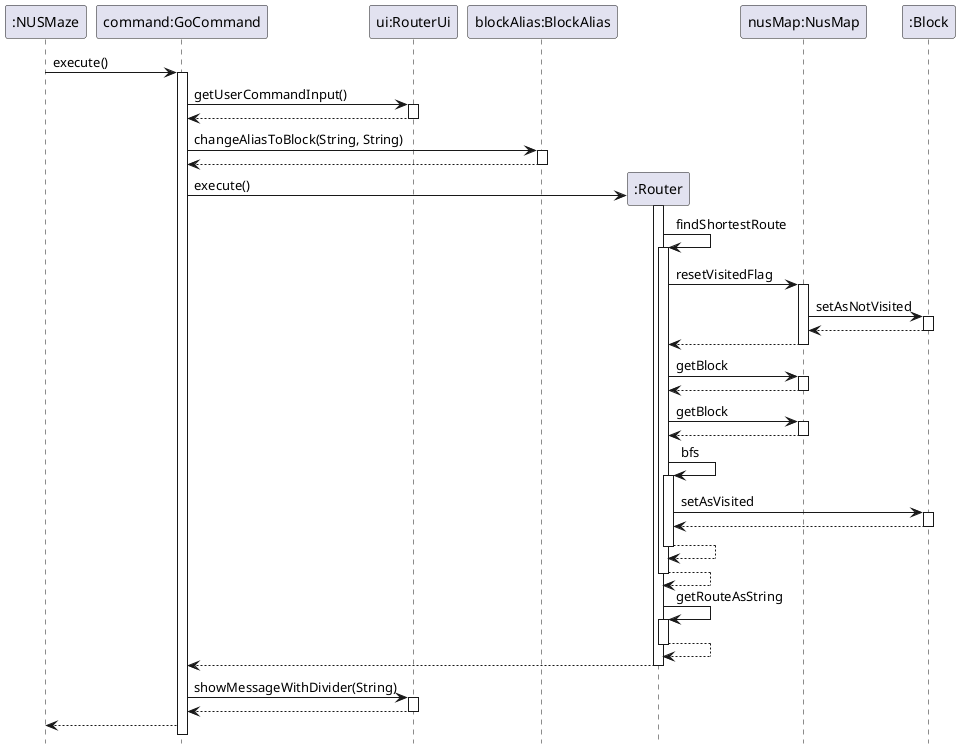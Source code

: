 @startuml
hide footbox
participant ":NUSMaze"
participant "command:GoCommand"
participant "ui:RouterUi"
participant "blockAlias:BlockAlias"
":NUSMaze"-> "command:GoCommand" : execute()
activate "command:GoCommand"
"command:GoCommand" -> "ui:RouterUi": getUserCommandInput()
activate "ui:RouterUi"
"ui:RouterUi" --> "command:GoCommand":
deactivate "ui:RouterUi"
"command:GoCommand" -> "blockAlias:BlockAlias": changeAliasToBlock(String, String)
activate "blockAlias:BlockAlias"
return
deactivate "blockAlias:BlockAlias"
create ":Router"
"command:GoCommand" -> ":Router" : execute()
activate ":Router"
":Router" -> ":Router" : findShortestRoute
activate ":Router"
":Router" -> "nusMap:NusMap" : resetVisitedFlag
activate "nusMap:NusMap"
"nusMap:NusMap" -> ":Block" : setAsNotVisited
activate ":Block"
":Block" --> "nusMap:NusMap"
deactivate ":Block"
"nusMap:NusMap" --> ":Router"
deactivate "nusMap:NusMap"
":Router" -> "nusMap:NusMap" : getBlock
activate "nusMap:NusMap"
"nusMap:NusMap" --> ":Router"
deactivate "nusMap:NusMap"
":Router" -> "nusMap:NusMap" : getBlock
activate "nusMap:NusMap"
"nusMap:NusMap" --> ":Router"
deactivate "nusMap:NusMap"
":Router" -> ":Router" : bfs
activate ":Router"
":Router" -> ":Block" : setAsVisited
activate ":Block"
":Block" --> ":Router"
deactivate ":Block"
deactivate "nusMap:NusMap"
deactivate ":Block"
":Router" --> ":Router"
deactivate ":Router"
":Router" --> ":Router"
deactivate ":Router"
":Router" -> ":Router" : getRouteAsString
activate ":Router"
":Router" --> ":Router"
deactivate ":Router"
":Router" --> "command:GoCommand"
deactivate ":Router"
"command:GoCommand" -> "ui:RouterUi": showMessageWithDivider(String)
activate "ui:RouterUi"
return

 "command:GoCommand" --> ":NUSMaze"
@enduml
